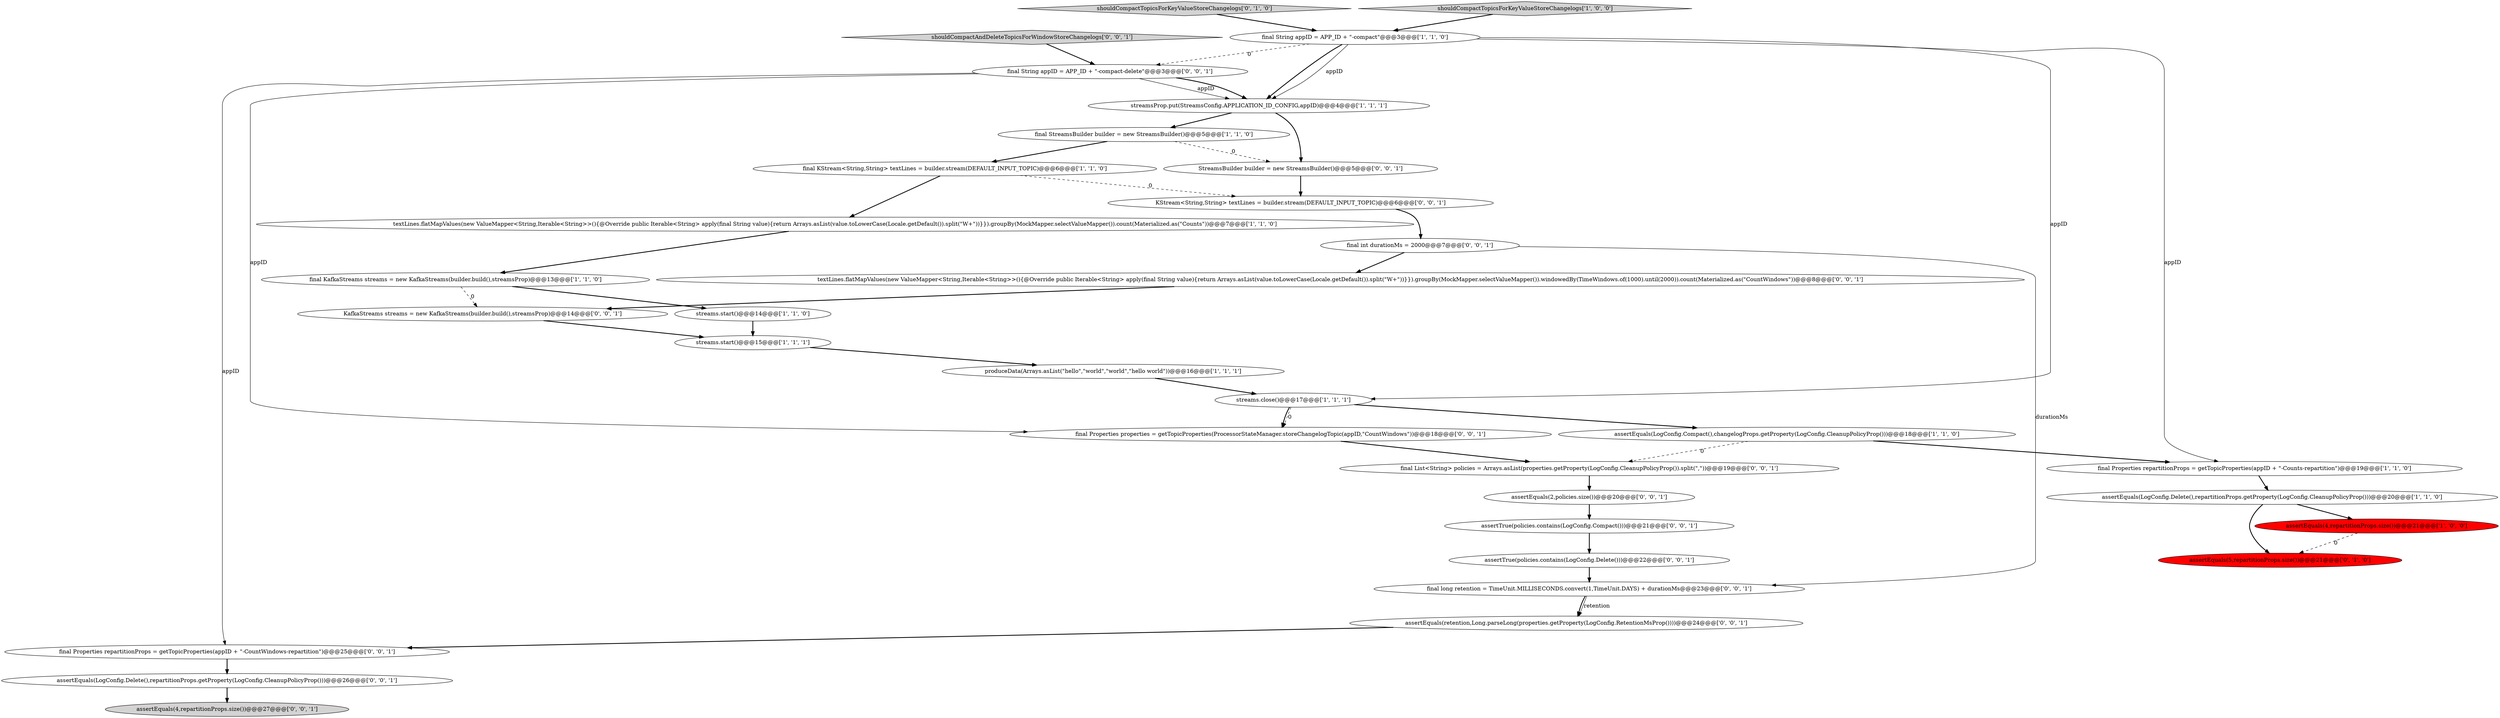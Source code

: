 digraph {
26 [style = filled, label = "StreamsBuilder builder = new StreamsBuilder()@@@5@@@['0', '0', '1']", fillcolor = white, shape = ellipse image = "AAA0AAABBB3BBB"];
28 [style = filled, label = "KStream<String,String> textLines = builder.stream(DEFAULT_INPUT_TOPIC)@@@6@@@['0', '0', '1']", fillcolor = white, shape = ellipse image = "AAA0AAABBB3BBB"];
24 [style = filled, label = "assertTrue(policies.contains(LogConfig.Compact()))@@@21@@@['0', '0', '1']", fillcolor = white, shape = ellipse image = "AAA0AAABBB3BBB"];
13 [style = filled, label = "assertEquals(LogConfig.Compact(),changelogProps.getProperty(LogConfig.CleanupPolicyProp()))@@@18@@@['1', '1', '0']", fillcolor = white, shape = ellipse image = "AAA0AAABBB1BBB"];
19 [style = filled, label = "assertTrue(policies.contains(LogConfig.Delete()))@@@22@@@['0', '0', '1']", fillcolor = white, shape = ellipse image = "AAA0AAABBB3BBB"];
22 [style = filled, label = "assertEquals(2,policies.size())@@@20@@@['0', '0', '1']", fillcolor = white, shape = ellipse image = "AAA0AAABBB3BBB"];
16 [style = filled, label = "shouldCompactTopicsForKeyValueStoreChangelogs['0', '1', '0']", fillcolor = lightgray, shape = diamond image = "AAA0AAABBB2BBB"];
27 [style = filled, label = "textLines.flatMapValues(new ValueMapper<String,Iterable<String>>(){@Override public Iterable<String> apply(final String value){return Arrays.asList(value.toLowerCase(Locale.getDefault()).split(\"\W+\"))}}).groupBy(MockMapper.selectValueMapper()).windowedBy(TimeWindows.of(1000).until(2000)).count(Materialized.as(\"CountWindows\"))@@@8@@@['0', '0', '1']", fillcolor = white, shape = ellipse image = "AAA0AAABBB3BBB"];
9 [style = filled, label = "final KStream<String,String> textLines = builder.stream(DEFAULT_INPUT_TOPIC)@@@6@@@['1', '1', '0']", fillcolor = white, shape = ellipse image = "AAA0AAABBB1BBB"];
23 [style = filled, label = "assertEquals(retention,Long.parseLong(properties.getProperty(LogConfig.RetentionMsProp())))@@@24@@@['0', '0', '1']", fillcolor = white, shape = ellipse image = "AAA0AAABBB3BBB"];
18 [style = filled, label = "assertEquals(4,repartitionProps.size())@@@27@@@['0', '0', '1']", fillcolor = lightgray, shape = ellipse image = "AAA0AAABBB3BBB"];
2 [style = filled, label = "shouldCompactTopicsForKeyValueStoreChangelogs['1', '0', '0']", fillcolor = lightgray, shape = diamond image = "AAA0AAABBB1BBB"];
20 [style = filled, label = "final List<String> policies = Arrays.asList(properties.getProperty(LogConfig.CleanupPolicyProp()).split(\",\"))@@@19@@@['0', '0', '1']", fillcolor = white, shape = ellipse image = "AAA0AAABBB3BBB"];
5 [style = filled, label = "streams.start()@@@15@@@['1', '1', '1']", fillcolor = white, shape = ellipse image = "AAA0AAABBB1BBB"];
11 [style = filled, label = "assertEquals(LogConfig.Delete(),repartitionProps.getProperty(LogConfig.CleanupPolicyProp()))@@@20@@@['1', '1', '0']", fillcolor = white, shape = ellipse image = "AAA0AAABBB1BBB"];
8 [style = filled, label = "produceData(Arrays.asList(\"hello\",\"world\",\"world\",\"hello world\"))@@@16@@@['1', '1', '1']", fillcolor = white, shape = ellipse image = "AAA0AAABBB1BBB"];
31 [style = filled, label = "final long retention = TimeUnit.MILLISECONDS.convert(1,TimeUnit.DAYS) + durationMs@@@23@@@['0', '0', '1']", fillcolor = white, shape = ellipse image = "AAA0AAABBB3BBB"];
4 [style = filled, label = "textLines.flatMapValues(new ValueMapper<String,Iterable<String>>(){@Override public Iterable<String> apply(final String value){return Arrays.asList(value.toLowerCase(Locale.getDefault()).split(\"\W+\"))}}).groupBy(MockMapper.selectValueMapper()).count(Materialized.as(\"Counts\"))@@@7@@@['1', '1', '0']", fillcolor = white, shape = ellipse image = "AAA0AAABBB1BBB"];
33 [style = filled, label = "assertEquals(LogConfig.Delete(),repartitionProps.getProperty(LogConfig.CleanupPolicyProp()))@@@26@@@['0', '0', '1']", fillcolor = white, shape = ellipse image = "AAA0AAABBB3BBB"];
17 [style = filled, label = "KafkaStreams streams = new KafkaStreams(builder.build(),streamsProp)@@@14@@@['0', '0', '1']", fillcolor = white, shape = ellipse image = "AAA0AAABBB3BBB"];
10 [style = filled, label = "assertEquals(4,repartitionProps.size())@@@21@@@['1', '0', '0']", fillcolor = red, shape = ellipse image = "AAA1AAABBB1BBB"];
7 [style = filled, label = "final Properties repartitionProps = getTopicProperties(appID + \"-Counts-repartition\")@@@19@@@['1', '1', '0']", fillcolor = white, shape = ellipse image = "AAA0AAABBB1BBB"];
0 [style = filled, label = "streams.close()@@@17@@@['1', '1', '1']", fillcolor = white, shape = ellipse image = "AAA0AAABBB1BBB"];
32 [style = filled, label = "shouldCompactAndDeleteTopicsForWindowStoreChangelogs['0', '0', '1']", fillcolor = lightgray, shape = diamond image = "AAA0AAABBB3BBB"];
15 [style = filled, label = "assertEquals(5,repartitionProps.size())@@@21@@@['0', '1', '0']", fillcolor = red, shape = ellipse image = "AAA1AAABBB2BBB"];
14 [style = filled, label = "final String appID = APP_ID + \"-compact\"@@@3@@@['1', '1', '0']", fillcolor = white, shape = ellipse image = "AAA0AAABBB1BBB"];
3 [style = filled, label = "final StreamsBuilder builder = new StreamsBuilder()@@@5@@@['1', '1', '0']", fillcolor = white, shape = ellipse image = "AAA0AAABBB1BBB"];
6 [style = filled, label = "streams.start()@@@14@@@['1', '1', '0']", fillcolor = white, shape = ellipse image = "AAA0AAABBB1BBB"];
29 [style = filled, label = "final Properties properties = getTopicProperties(ProcessorStateManager.storeChangelogTopic(appID,\"CountWindows\"))@@@18@@@['0', '0', '1']", fillcolor = white, shape = ellipse image = "AAA0AAABBB3BBB"];
21 [style = filled, label = "final String appID = APP_ID + \"-compact-delete\"@@@3@@@['0', '0', '1']", fillcolor = white, shape = ellipse image = "AAA0AAABBB3BBB"];
25 [style = filled, label = "final int durationMs = 2000@@@7@@@['0', '0', '1']", fillcolor = white, shape = ellipse image = "AAA0AAABBB3BBB"];
1 [style = filled, label = "final KafkaStreams streams = new KafkaStreams(builder.build(),streamsProp)@@@13@@@['1', '1', '0']", fillcolor = white, shape = ellipse image = "AAA0AAABBB1BBB"];
30 [style = filled, label = "final Properties repartitionProps = getTopicProperties(appID + \"-CountWindows-repartition\")@@@25@@@['0', '0', '1']", fillcolor = white, shape = ellipse image = "AAA0AAABBB3BBB"];
12 [style = filled, label = "streamsProp.put(StreamsConfig.APPLICATION_ID_CONFIG,appID)@@@4@@@['1', '1', '1']", fillcolor = white, shape = ellipse image = "AAA0AAABBB1BBB"];
10->15 [style = dashed, label="0"];
5->8 [style = bold, label=""];
17->5 [style = bold, label=""];
7->11 [style = bold, label=""];
31->23 [style = bold, label=""];
24->19 [style = bold, label=""];
32->21 [style = bold, label=""];
23->30 [style = bold, label=""];
0->13 [style = bold, label=""];
21->30 [style = solid, label="appID"];
30->33 [style = bold, label=""];
3->26 [style = dashed, label="0"];
19->31 [style = bold, label=""];
13->20 [style = dashed, label="0"];
21->12 [style = solid, label="appID"];
9->4 [style = bold, label=""];
9->28 [style = dashed, label="0"];
0->29 [style = bold, label=""];
12->26 [style = bold, label=""];
11->15 [style = bold, label=""];
21->29 [style = solid, label="appID"];
20->22 [style = bold, label=""];
21->12 [style = bold, label=""];
8->0 [style = bold, label=""];
3->9 [style = bold, label=""];
25->27 [style = bold, label=""];
6->5 [style = bold, label=""];
29->20 [style = bold, label=""];
1->17 [style = dashed, label="0"];
1->6 [style = bold, label=""];
33->18 [style = bold, label=""];
11->10 [style = bold, label=""];
13->7 [style = bold, label=""];
14->12 [style = bold, label=""];
2->14 [style = bold, label=""];
0->29 [style = dashed, label="0"];
14->0 [style = solid, label="appID"];
31->23 [style = solid, label="retention"];
27->17 [style = bold, label=""];
28->25 [style = bold, label=""];
16->14 [style = bold, label=""];
14->21 [style = dashed, label="0"];
4->1 [style = bold, label=""];
12->3 [style = bold, label=""];
14->12 [style = solid, label="appID"];
26->28 [style = bold, label=""];
14->7 [style = solid, label="appID"];
22->24 [style = bold, label=""];
25->31 [style = solid, label="durationMs"];
}
